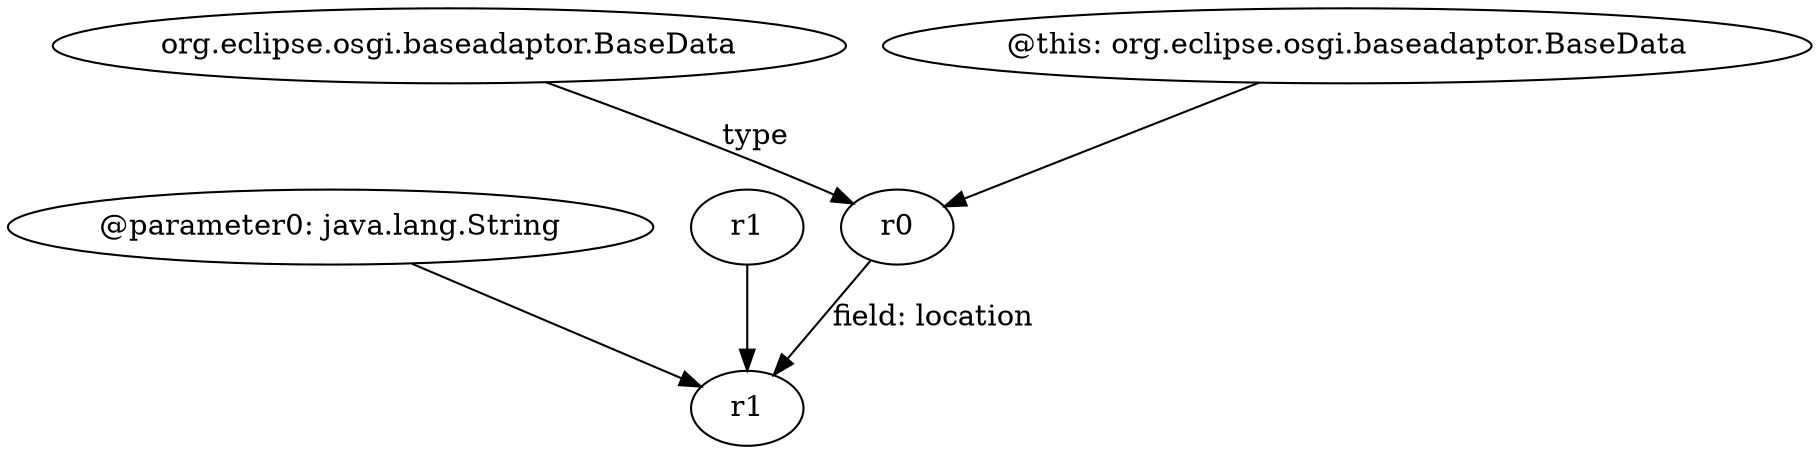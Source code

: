 digraph g {
0[label="@parameter0: java.lang.String"]
1[label="r1"]
0->1[label=""]
2[label="r1"]
2->1[label=""]
3[label="org.eclipse.osgi.baseadaptor.BaseData"]
4[label="r0"]
3->4[label="type"]
5[label="@this: org.eclipse.osgi.baseadaptor.BaseData"]
5->4[label=""]
4->1[label="field: location"]
}